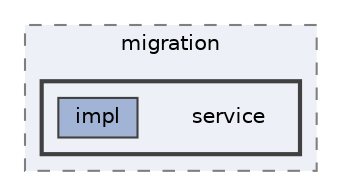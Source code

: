 digraph "repository/cbm/src/main/java/com/sterlite/cal/cbm/migration/service"
{
 // LATEX_PDF_SIZE
  bgcolor="transparent";
  edge [fontname=Helvetica,fontsize=10,labelfontname=Helvetica,labelfontsize=10];
  node [fontname=Helvetica,fontsize=10,shape=box,height=0.2,width=0.4];
  compound=true
  subgraph clusterdir_1d50db209b1244a076f8bb27e314069d {
    graph [ bgcolor="#edf0f7", pencolor="grey50", label="migration", fontname=Helvetica,fontsize=10 style="filled,dashed", URL="dir_1d50db209b1244a076f8bb27e314069d.html",tooltip=""]
  subgraph clusterdir_250bd99fa516e2d8afec6fdc40525b05 {
    graph [ bgcolor="#edf0f7", pencolor="grey25", label="", fontname=Helvetica,fontsize=10 style="filled,bold", URL="dir_250bd99fa516e2d8afec6fdc40525b05.html",tooltip=""]
    dir_250bd99fa516e2d8afec6fdc40525b05 [shape=plaintext, label="service"];
  dir_bd1481ea4435857a304ecbd4a2af4c21 [label="impl", fillcolor="#a2b4d6", color="grey25", style="filled", URL="dir_bd1481ea4435857a304ecbd4a2af4c21.html",tooltip=""];
  }
  }
}
